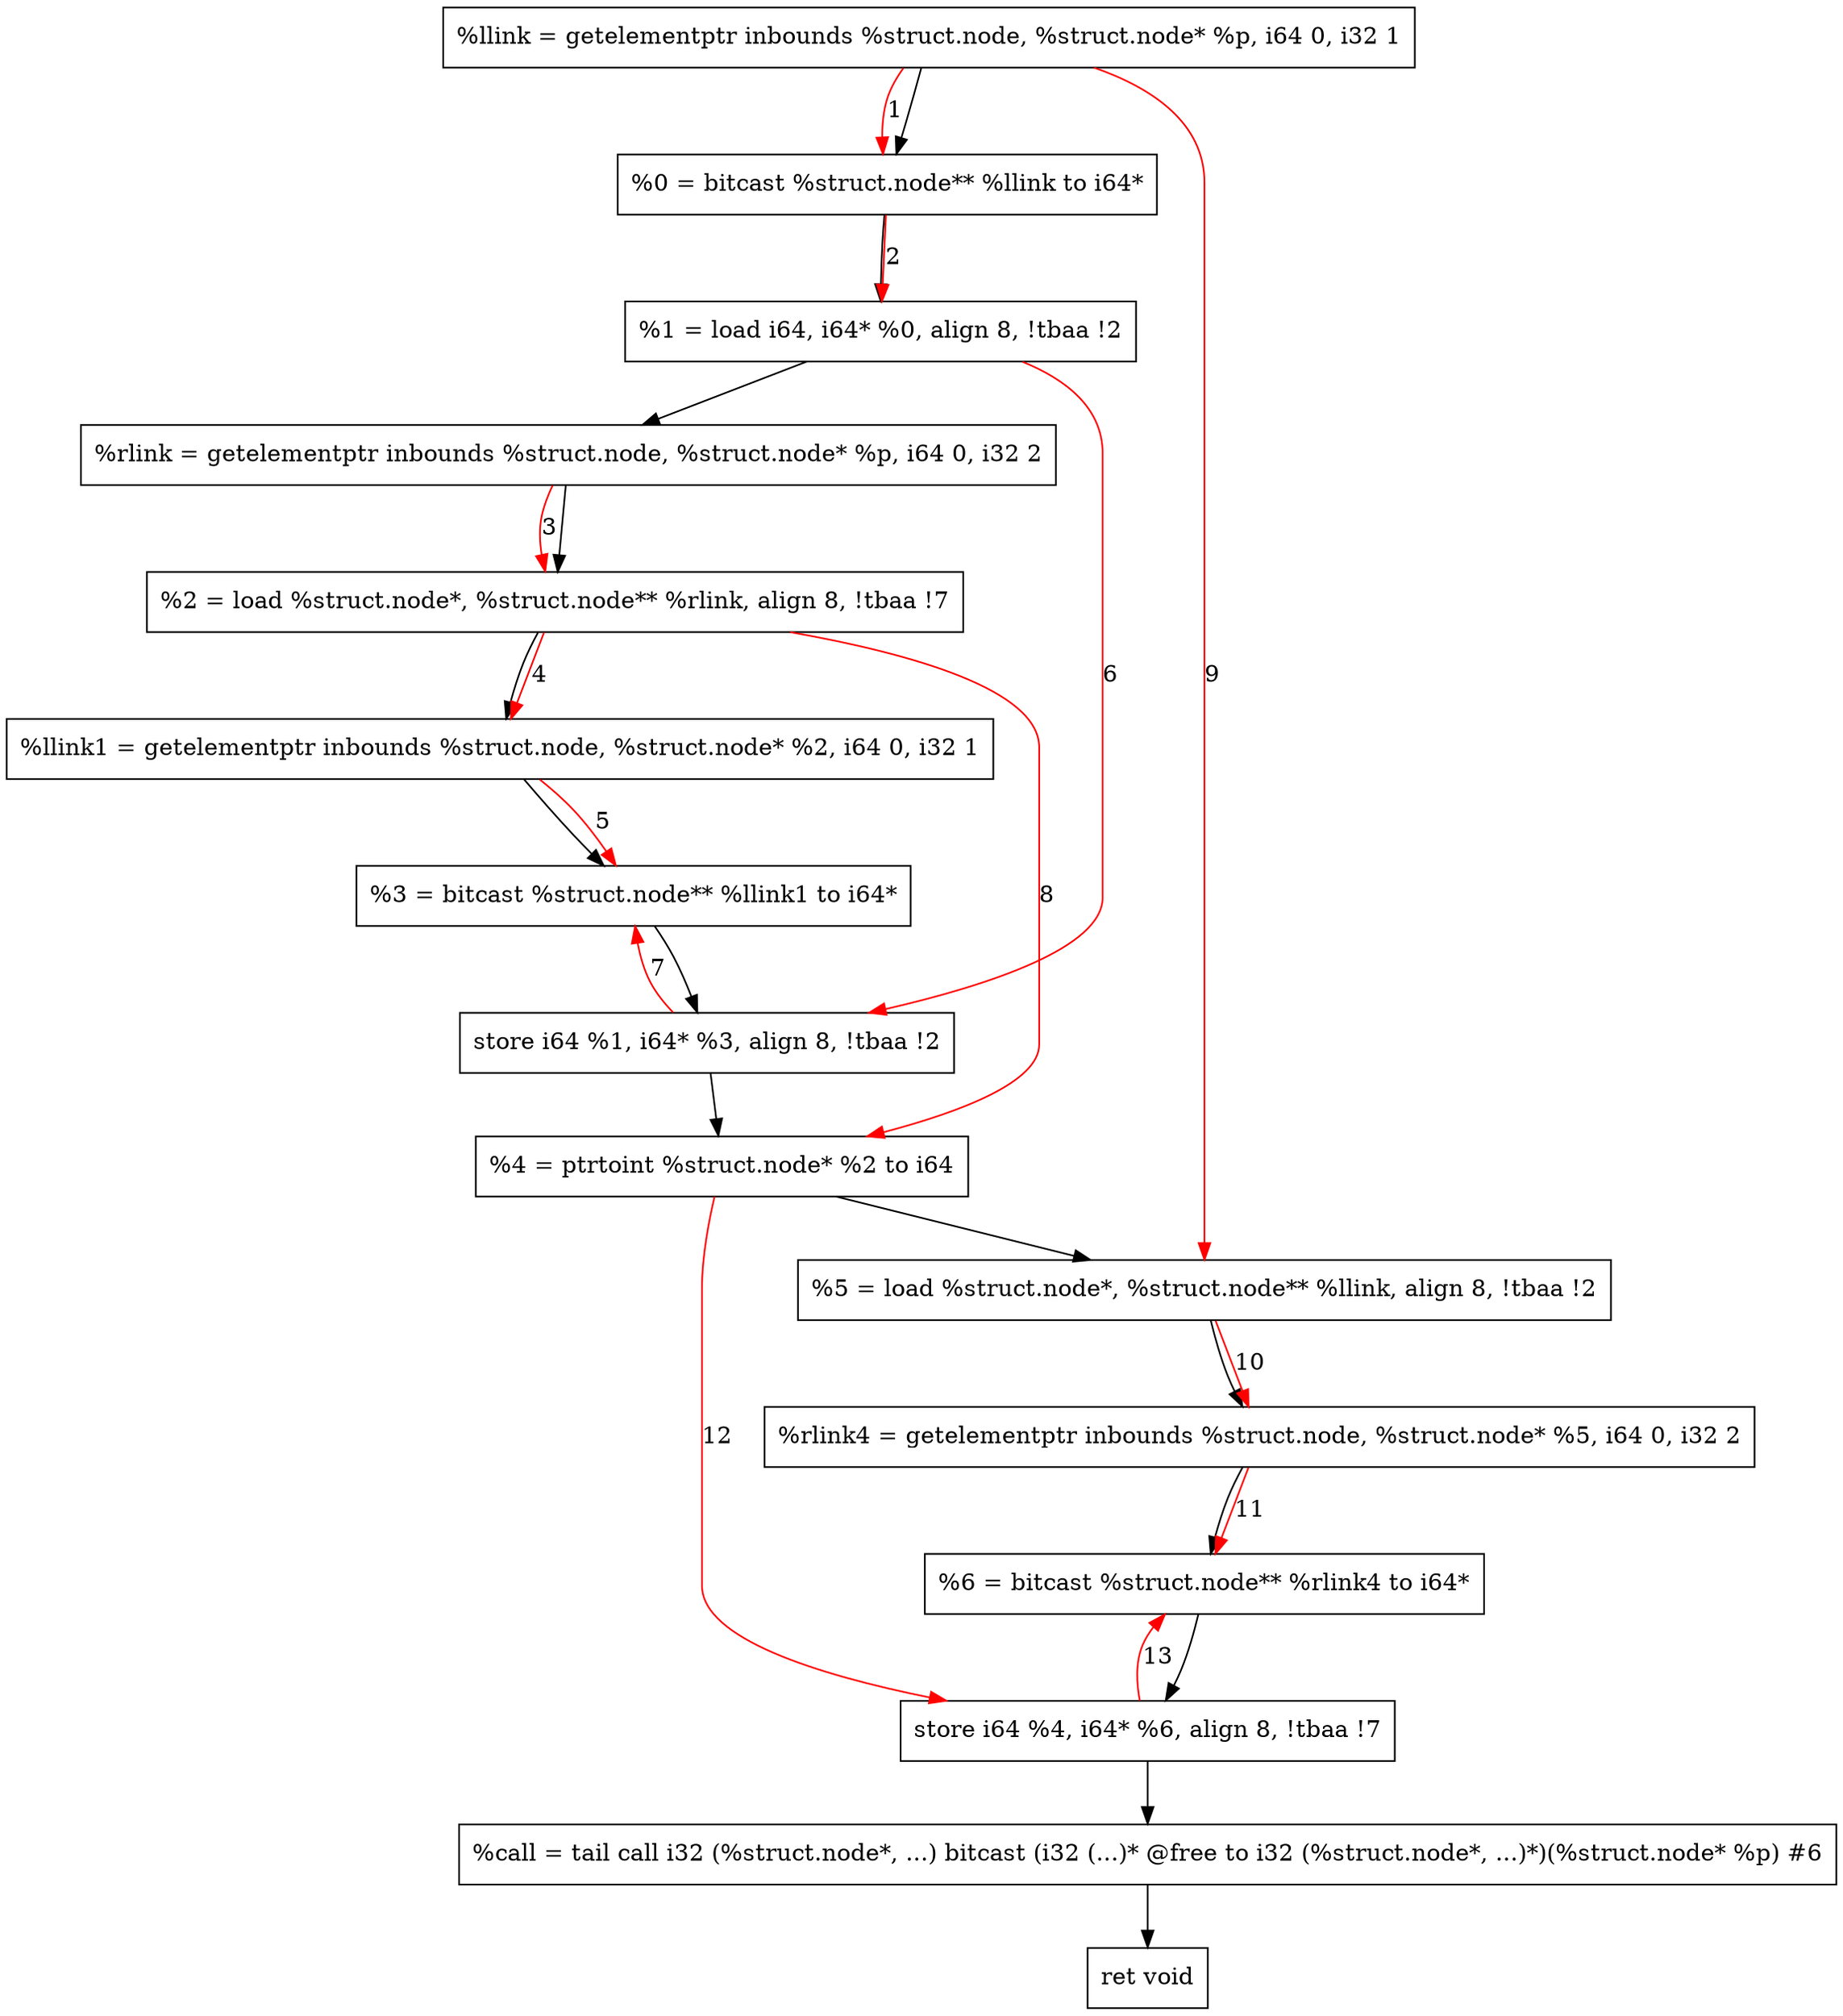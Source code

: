 digraph "CDFG for'func' function" {
	Node0x55bbff00ca38[shape=record, label="  %llink = getelementptr inbounds %struct.node, %struct.node* %p, i64 0, i32 1"]
	Node0x55bbff00c9a8[shape=record, label="  %0 = bitcast %struct.node** %llink to i64*"]
	Node0x55bbff00cac8[shape=record, label="  %1 = load i64, i64* %0, align 8, !tbaa !2"]
	Node0x55bbff00cb78[shape=record, label="  %rlink = getelementptr inbounds %struct.node, %struct.node* %p, i64 0, i32 2"]
	Node0x55bbff00cbe8[shape=record, label="  %2 = load %struct.node*, %struct.node** %rlink, align 8, !tbaa !7"]
	Node0x55bbff00cca8[shape=record, label="  %llink1 = getelementptr inbounds %struct.node, %struct.node* %2, i64 0, i32 1"]
	Node0x55bbff00cd18[shape=record, label="  %3 = bitcast %struct.node** %llink1 to i64*"]
	Node0x55bbff00cd90[shape=record, label="  store i64 %1, i64* %3, align 8, !tbaa !2"]
	Node0x55bbff00cdf8[shape=record, label="  %4 = ptrtoint %struct.node* %2 to i64"]
	Node0x55bbff00cea8[shape=record, label="  %5 = load %struct.node*, %struct.node** %llink, align 8, !tbaa !2"]
	Node0x55bbff00cf38[shape=record, label="  %rlink4 = getelementptr inbounds %struct.node, %struct.node* %5, i64 0, i32 2"]
	Node0x55bbff00cfc8[shape=record, label="  %6 = bitcast %struct.node** %rlink4 to i64*"]
	Node0x55bbff00d040[shape=record, label="  store i64 %4, i64* %6, align 8, !tbaa !7"]
	Node0x55bbff00d230[shape=record, label="  %call = tail call i32 (%struct.node*, ...) bitcast (i32 (...)* @free to i32 (%struct.node*, ...)*)(%struct.node* %p) #6"]
	Node0x55bbff00d2f0[shape=record, label="  ret void"]
	Node0x55bbff00ca38 -> Node0x55bbff00c9a8
	Node0x55bbff00c9a8 -> Node0x55bbff00cac8
	Node0x55bbff00cac8 -> Node0x55bbff00cb78
	Node0x55bbff00cb78 -> Node0x55bbff00cbe8
	Node0x55bbff00cbe8 -> Node0x55bbff00cca8
	Node0x55bbff00cca8 -> Node0x55bbff00cd18
	Node0x55bbff00cd18 -> Node0x55bbff00cd90
	Node0x55bbff00cd90 -> Node0x55bbff00cdf8
	Node0x55bbff00cdf8 -> Node0x55bbff00cea8
	Node0x55bbff00cea8 -> Node0x55bbff00cf38
	Node0x55bbff00cf38 -> Node0x55bbff00cfc8
	Node0x55bbff00cfc8 -> Node0x55bbff00d040
	Node0x55bbff00d040 -> Node0x55bbff00d230
	Node0x55bbff00d230 -> Node0x55bbff00d2f0
edge [color=red]
	Node0x55bbff00ca38 -> Node0x55bbff00c9a8[label="1"]
	Node0x55bbff00c9a8 -> Node0x55bbff00cac8[label="2"]
	Node0x55bbff00cb78 -> Node0x55bbff00cbe8[label="3"]
	Node0x55bbff00cbe8 -> Node0x55bbff00cca8[label="4"]
	Node0x55bbff00cca8 -> Node0x55bbff00cd18[label="5"]
	Node0x55bbff00cac8 -> Node0x55bbff00cd90[label="6"]
	Node0x55bbff00cd90 -> Node0x55bbff00cd18[label="7"]
	Node0x55bbff00cbe8 -> Node0x55bbff00cdf8[label="8"]
	Node0x55bbff00ca38 -> Node0x55bbff00cea8[label="9"]
	Node0x55bbff00cea8 -> Node0x55bbff00cf38[label="10"]
	Node0x55bbff00cf38 -> Node0x55bbff00cfc8[label="11"]
	Node0x55bbff00cdf8 -> Node0x55bbff00d040[label="12"]
	Node0x55bbff00d040 -> Node0x55bbff00cfc8[label="13"]
}
